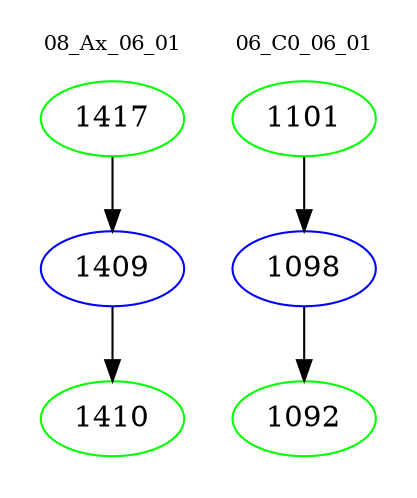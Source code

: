 digraph{
subgraph cluster_0 {
color = white
label = "08_Ax_06_01";
fontsize=10;
T0_1417 [label="1417", color="green"]
T0_1417 -> T0_1409 [color="black"]
T0_1409 [label="1409", color="blue"]
T0_1409 -> T0_1410 [color="black"]
T0_1410 [label="1410", color="green"]
}
subgraph cluster_1 {
color = white
label = "06_C0_06_01";
fontsize=10;
T1_1101 [label="1101", color="green"]
T1_1101 -> T1_1098 [color="black"]
T1_1098 [label="1098", color="blue"]
T1_1098 -> T1_1092 [color="black"]
T1_1092 [label="1092", color="green"]
}
}
